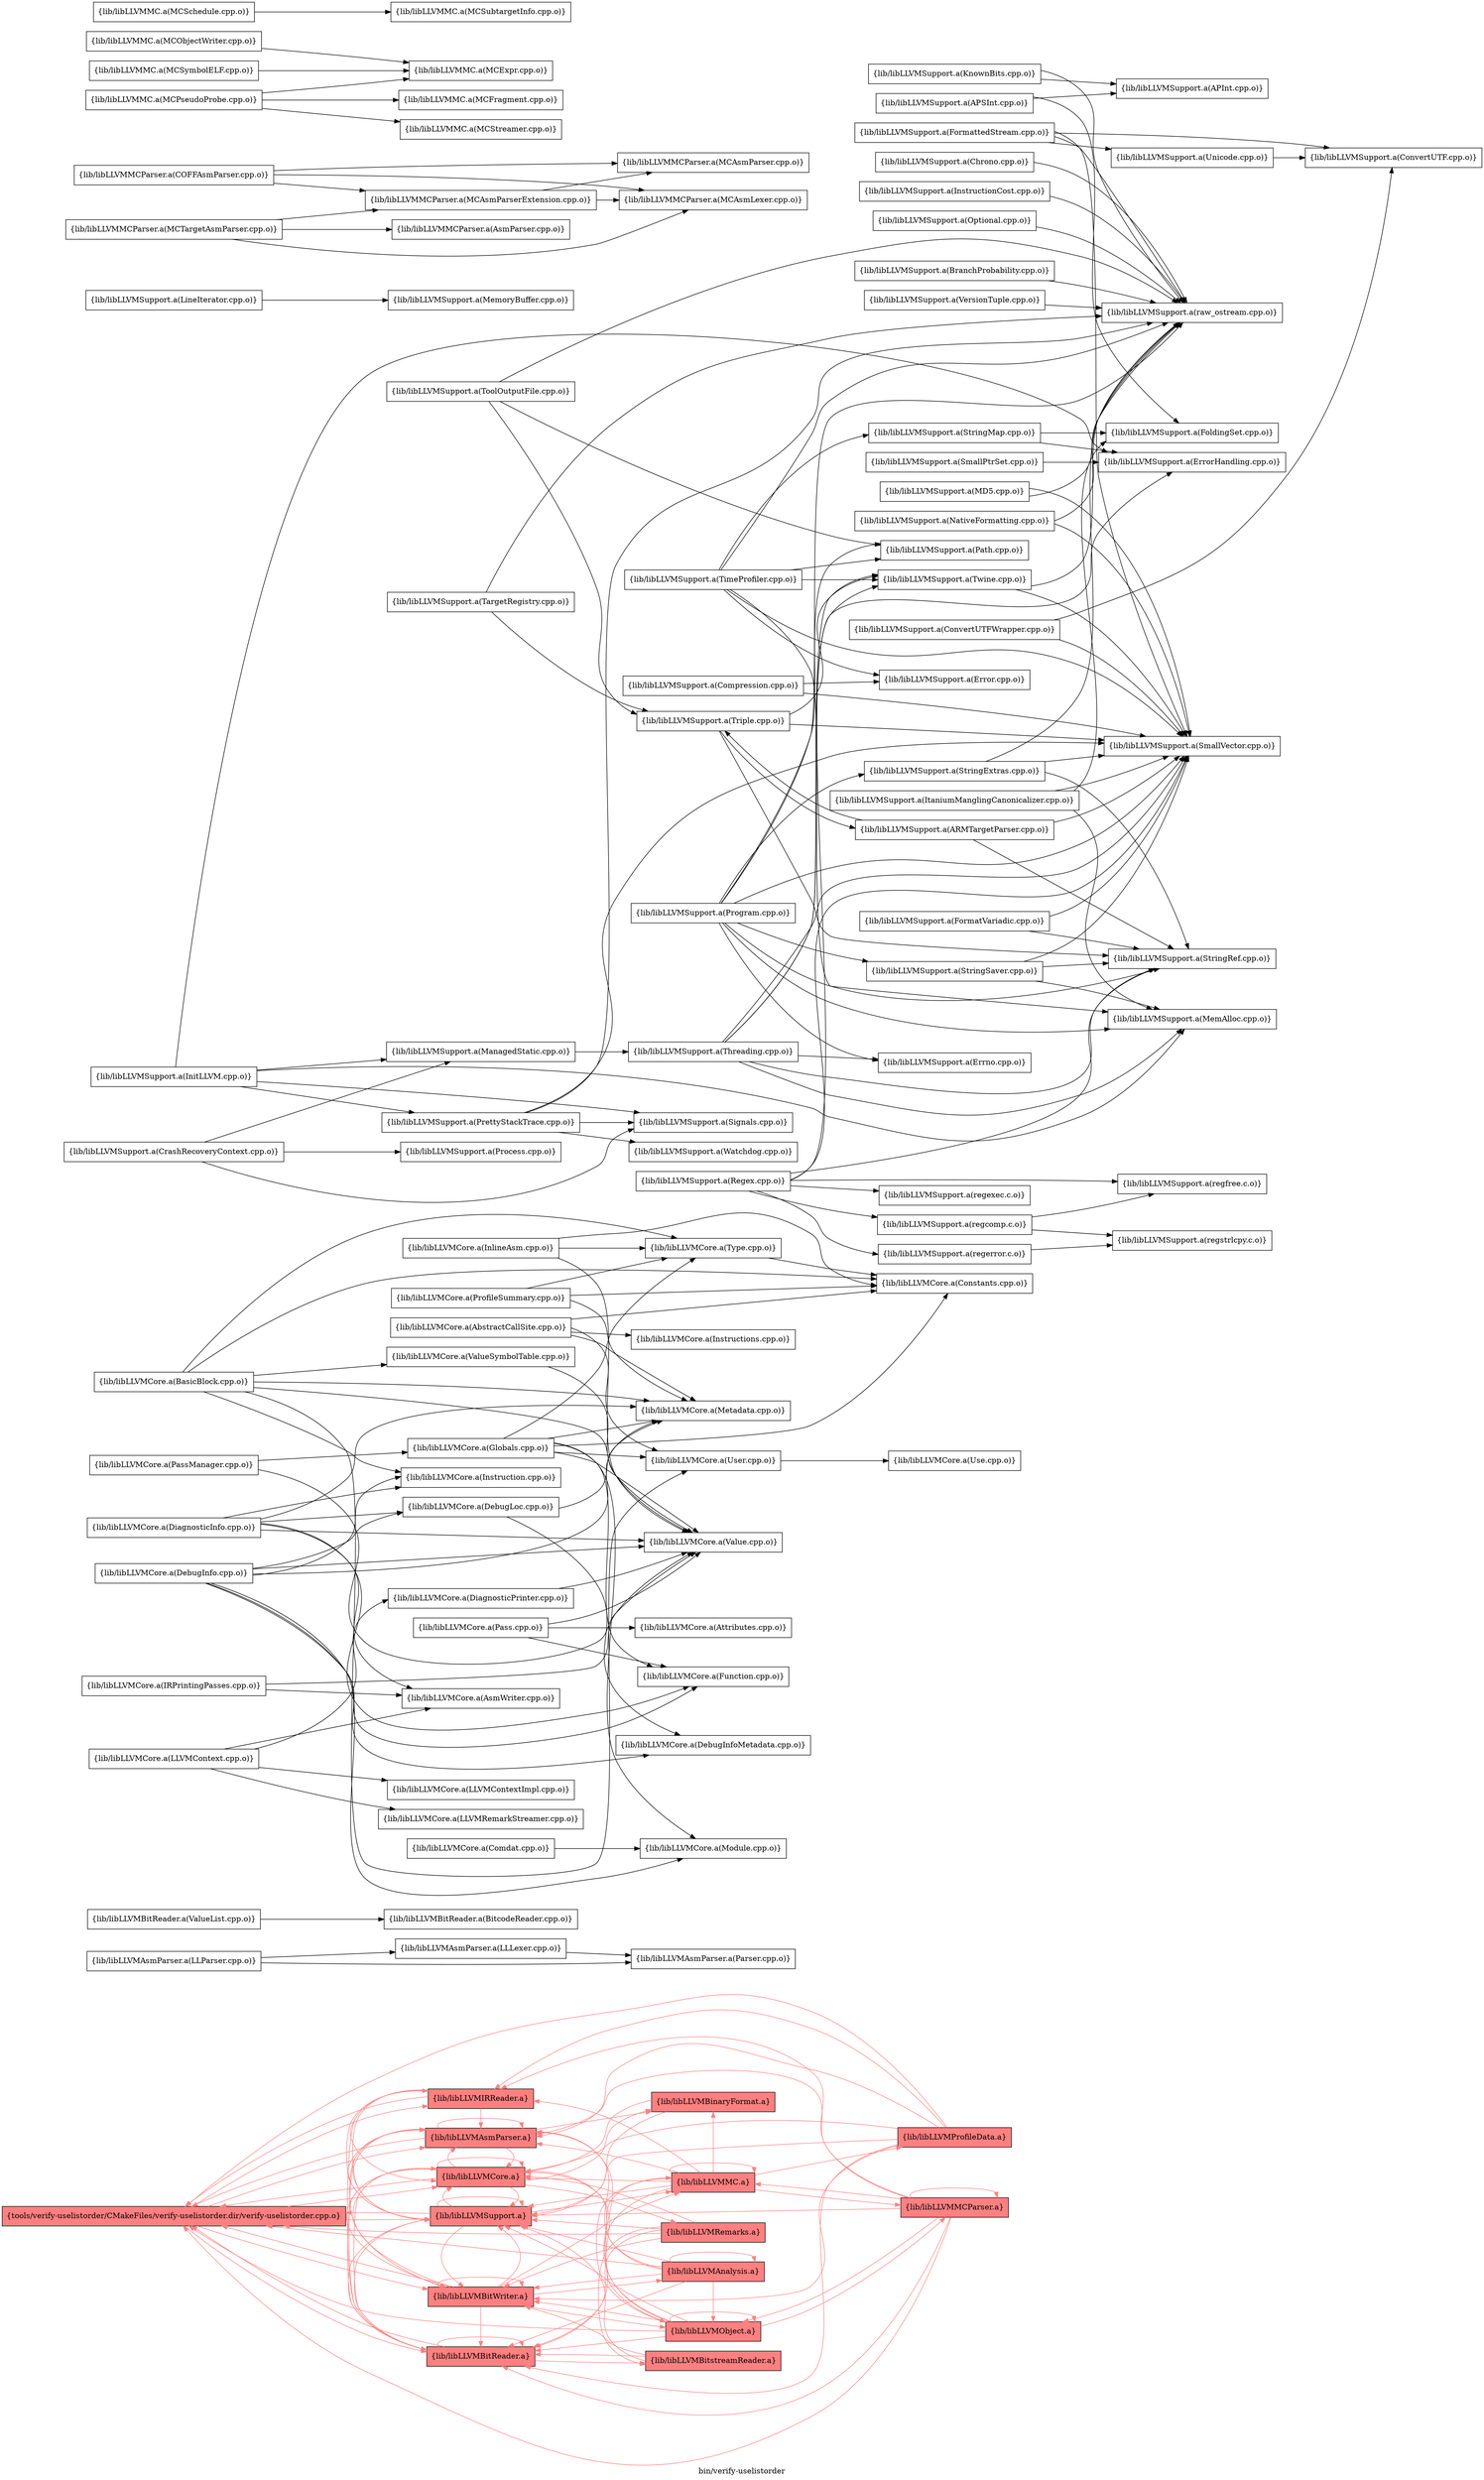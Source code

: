 digraph "bin/verify-uselistorder" {
	label="bin/verify-uselistorder";
	rankdir="LR"
	{ rank=same; Node0x5617551eb2e8;  }
	{ rank=same; Node0x5617551ed188; Node0x5617551ecc88; Node0x5617551eb248; Node0x5617551ead48; Node0x5617551ebc48; Node0x5617551eb748;  }
	{ rank=same; Node0x5617551f1698; Node0x5617551f0d38; Node0x5617551e9d08; Node0x5617551ea708; Node0x5617551f3448; Node0x5617551f1148;  }

	Node0x5617551eb2e8 [shape=record,shape=box,style=filled,fillcolor="1.000000 0.5 1",group=1,label="{tools/verify-uselistorder/CMakeFiles/verify-uselistorder.dir/verify-uselistorder.cpp.o}"];
	Node0x5617551eb2e8 -> Node0x5617551ed188[color="1.000000 0.5 1"];
	Node0x5617551eb2e8 -> Node0x5617551ecc88[color="1.000000 0.5 1"];
	Node0x5617551eb2e8 -> Node0x5617551eb248[color="1.000000 0.5 1"];
	Node0x5617551eb2e8 -> Node0x5617551ead48[color="1.000000 0.5 1"];
	Node0x5617551eb2e8 -> Node0x5617551ebc48[color="1.000000 0.5 1"];
	Node0x5617551eb2e8 -> Node0x5617551eb748[color="1.000000 0.5 1"];
	Node0x5617551ed188 [shape=record,shape=box,style=filled,fillcolor="1.000000 0.5 1",group=1,label="{lib/libLLVMAsmParser.a}"];
	Node0x5617551ed188 -> Node0x5617551eb2e8[color="1.000000 0.5 1"];
	Node0x5617551ed188 -> Node0x5617551ed188[color="1.000000 0.5 1"];
	Node0x5617551ed188 -> Node0x5617551ead48[color="1.000000 0.5 1"];
	Node0x5617551ed188 -> Node0x5617551eb748[color="1.000000 0.5 1"];
	Node0x5617551ed188 -> Node0x5617551f1698[color="1.000000 0.5 1"];
	Node0x5617551ecc88 [shape=record,shape=box,style=filled,fillcolor="1.000000 0.5 1",group=1,label="{lib/libLLVMBitReader.a}"];
	Node0x5617551ecc88 -> Node0x5617551eb2e8[color="1.000000 0.5 1"];
	Node0x5617551ecc88 -> Node0x5617551ed188[color="1.000000 0.5 1"];
	Node0x5617551ecc88 -> Node0x5617551ecc88[color="1.000000 0.5 1"];
	Node0x5617551ecc88 -> Node0x5617551ead48[color="1.000000 0.5 1"];
	Node0x5617551ecc88 -> Node0x5617551eb748[color="1.000000 0.5 1"];
	Node0x5617551ecc88 -> Node0x5617551f0d38[color="1.000000 0.5 1"];
	Node0x5617551eb248 [shape=record,shape=box,style=filled,fillcolor="1.000000 0.5 1",group=1,label="{lib/libLLVMBitWriter.a}"];
	Node0x5617551eb248 -> Node0x5617551eb2e8[color="1.000000 0.5 1"];
	Node0x5617551eb248 -> Node0x5617551ed188[color="1.000000 0.5 1"];
	Node0x5617551eb248 -> Node0x5617551ecc88[color="1.000000 0.5 1"];
	Node0x5617551eb248 -> Node0x5617551eb248[color="1.000000 0.5 1"];
	Node0x5617551eb248 -> Node0x5617551ead48[color="1.000000 0.5 1"];
	Node0x5617551eb248 -> Node0x5617551eb748[color="1.000000 0.5 1"];
	Node0x5617551eb248 -> Node0x5617551e9d08[color="1.000000 0.5 1"];
	Node0x5617551eb248 -> Node0x5617551ea708[color="1.000000 0.5 1"];
	Node0x5617551eb248 -> Node0x5617551f3448[color="1.000000 0.5 1"];
	Node0x5617551ead48 [shape=record,shape=box,style=filled,fillcolor="1.000000 0.5 1",group=1,label="{lib/libLLVMCore.a}"];
	Node0x5617551ead48 -> Node0x5617551eb2e8[color="1.000000 0.5 1"];
	Node0x5617551ead48 -> Node0x5617551ed188[color="1.000000 0.5 1"];
	Node0x5617551ead48 -> Node0x5617551eb248[color="1.000000 0.5 1"];
	Node0x5617551ead48 -> Node0x5617551ead48[color="1.000000 0.5 1"];
	Node0x5617551ead48 -> Node0x5617551eb748[color="1.000000 0.5 1"];
	Node0x5617551ead48 -> Node0x5617551f1698[color="1.000000 0.5 1"];
	Node0x5617551ead48 -> Node0x5617551ecc88[color="1.000000 0.5 1"];
	Node0x5617551ead48 -> Node0x5617551f1148[color="1.000000 0.5 1"];
	Node0x5617551ebc48 [shape=record,shape=box,style=filled,fillcolor="1.000000 0.5 1",group=1,label="{lib/libLLVMIRReader.a}"];
	Node0x5617551ebc48 -> Node0x5617551eb2e8[color="1.000000 0.5 1"];
	Node0x5617551ebc48 -> Node0x5617551ed188[color="1.000000 0.5 1"];
	Node0x5617551ebc48 -> Node0x5617551ecc88[color="1.000000 0.5 1"];
	Node0x5617551ebc48 -> Node0x5617551ead48[color="1.000000 0.5 1"];
	Node0x5617551ebc48 -> Node0x5617551eb748[color="1.000000 0.5 1"];
	Node0x5617551eb748 [shape=record,shape=box,style=filled,fillcolor="1.000000 0.5 1",group=1,label="{lib/libLLVMSupport.a}"];
	Node0x5617551eb748 -> Node0x5617551ed188[color="1.000000 0.5 1"];
	Node0x5617551eb748 -> Node0x5617551ecc88[color="1.000000 0.5 1"];
	Node0x5617551eb748 -> Node0x5617551ead48[color="1.000000 0.5 1"];
	Node0x5617551eb748 -> Node0x5617551eb748[color="1.000000 0.5 1"];
	Node0x5617551eb748 -> Node0x5617551eb2e8[color="1.000000 0.5 1"];
	Node0x5617551eb748 -> Node0x5617551ebc48[color="1.000000 0.5 1"];
	Node0x5617551eb748 -> Node0x5617551eb248[color="1.000000 0.5 1"];
	Node0x5617551eb748 -> Node0x5617551f3448[color="1.000000 0.5 1"];
	Node0x5617551eab18 [shape=record,shape=box,group=0,label="{lib/libLLVMAsmParser.a(LLLexer.cpp.o)}"];
	Node0x5617551eab18 -> Node0x5617551e9e98;
	Node0x5617551e9e98 [shape=record,shape=box,group=0,label="{lib/libLLVMAsmParser.a(Parser.cpp.o)}"];
	Node0x5617551f2d18 [shape=record,shape=box,group=0,label="{lib/libLLVMAsmParser.a(LLParser.cpp.o)}"];
	Node0x5617551f2d18 -> Node0x5617551e9e98;
	Node0x5617551f2d18 -> Node0x5617551eab18;
	Node0x5617551f1698 [shape=record,shape=box,style=filled,fillcolor="1.000000 0.5 1",group=1,label="{lib/libLLVMBinaryFormat.a}"];
	Node0x5617551f1698 -> Node0x5617551ead48[color="1.000000 0.5 1"];
	Node0x5617551f1698 -> Node0x5617551eb748[color="1.000000 0.5 1"];
	Node0x5617551f0d38 [shape=record,shape=box,style=filled,fillcolor="1.000000 0.5 1",group=1,label="{lib/libLLVMBitstreamReader.a}"];
	Node0x5617551f0d38 -> Node0x5617551ecc88[color="1.000000 0.5 1"];
	Node0x5617551f0d38 -> Node0x5617551eb248[color="1.000000 0.5 1"];
	Node0x5617551f0d38 -> Node0x5617551eb748[color="1.000000 0.5 1"];
	Node0x5617551f30d8 [shape=record,shape=box,group=0,label="{lib/libLLVMBitReader.a(ValueList.cpp.o)}"];
	Node0x5617551f30d8 -> Node0x5617551f3498;
	Node0x5617551f3498 [shape=record,shape=box,group=0,label="{lib/libLLVMBitReader.a(BitcodeReader.cpp.o)}"];
	Node0x5617551e9d08 [shape=record,shape=box,style=filled,fillcolor="1.000000 0.5 1",group=1,label="{lib/libLLVMAnalysis.a}"];
	Node0x5617551e9d08 -> Node0x5617551eb2e8[color="1.000000 0.5 1"];
	Node0x5617551e9d08 -> Node0x5617551ed188[color="1.000000 0.5 1"];
	Node0x5617551e9d08 -> Node0x5617551ead48[color="1.000000 0.5 1"];
	Node0x5617551e9d08 -> Node0x5617551eb748[color="1.000000 0.5 1"];
	Node0x5617551e9d08 -> Node0x5617551ea708[color="1.000000 0.5 1"];
	Node0x5617551e9d08 -> Node0x5617551ecc88[color="1.000000 0.5 1"];
	Node0x5617551e9d08 -> Node0x5617551eb248[color="1.000000 0.5 1"];
	Node0x5617551e9d08 -> Node0x5617551e9d08[color="1.000000 0.5 1"];
	Node0x5617551ea708 [shape=record,shape=box,style=filled,fillcolor="1.000000 0.5 1",group=1,label="{lib/libLLVMObject.a}"];
	Node0x5617551ea708 -> Node0x5617551eb2e8[color="1.000000 0.5 1"];
	Node0x5617551ea708 -> Node0x5617551ed188[color="1.000000 0.5 1"];
	Node0x5617551ea708 -> Node0x5617551eb248[color="1.000000 0.5 1"];
	Node0x5617551ea708 -> Node0x5617551ead48[color="1.000000 0.5 1"];
	Node0x5617551ea708 -> Node0x5617551eb748[color="1.000000 0.5 1"];
	Node0x5617551ea708 -> Node0x5617551ea708[color="1.000000 0.5 1"];
	Node0x5617551ea708 -> Node0x5617551f3448[color="1.000000 0.5 1"];
	Node0x5617551ea708 -> Node0x5617551f2ef8[color="1.000000 0.5 1"];
	Node0x5617551ea708 -> Node0x5617551ecc88[color="1.000000 0.5 1"];
	Node0x5617551f3448 [shape=record,shape=box,style=filled,fillcolor="1.000000 0.5 1",group=1,label="{lib/libLLVMMC.a}"];
	Node0x5617551f3448 -> Node0x5617551ead48[color="1.000000 0.5 1"];
	Node0x5617551f3448 -> Node0x5617551eb748[color="1.000000 0.5 1"];
	Node0x5617551f3448 -> Node0x5617551ea708[color="1.000000 0.5 1"];
	Node0x5617551f3448 -> Node0x5617551f3448[color="1.000000 0.5 1"];
	Node0x5617551f3448 -> Node0x5617551ed188[color="1.000000 0.5 1"];
	Node0x5617551f3448 -> Node0x5617551ecc88[color="1.000000 0.5 1"];
	Node0x5617551f3448 -> Node0x5617551ebc48[color="1.000000 0.5 1"];
	Node0x5617551f3448 -> Node0x5617551eac58[color="1.000000 0.5 1"];
	Node0x5617551f3448 -> Node0x5617551f2ef8[color="1.000000 0.5 1"];
	Node0x5617551f3448 -> Node0x5617551f1698[color="1.000000 0.5 1"];
	Node0x5617551f0978 [shape=record,shape=box,group=0,label="{lib/libLLVMCore.a(BasicBlock.cpp.o)}"];
	Node0x5617551f0978 -> Node0x5617551ec9b8;
	Node0x5617551f0978 -> Node0x5617551eb798;
	Node0x5617551f0978 -> Node0x5617551f1648;
	Node0x5617551f0978 -> Node0x5617551e9b28;
	Node0x5617551f0978 -> Node0x5617551eb158;
	Node0x5617551f0978 -> Node0x5617551ebdd8;
	Node0x5617551f0978 -> Node0x5617551edef8;
	Node0x5617551ec9b8 [shape=record,shape=box,group=0,label="{lib/libLLVMCore.a(Constants.cpp.o)}"];
	Node0x5617551eb798 [shape=record,shape=box,group=0,label="{lib/libLLVMCore.a(Instruction.cpp.o)}"];
	Node0x5617551f1648 [shape=record,shape=box,group=0,label="{lib/libLLVMCore.a(Metadata.cpp.o)}"];
	Node0x5617551e9b28 [shape=record,shape=box,group=0,label="{lib/libLLVMCore.a(Type.cpp.o)}"];
	Node0x5617551e9b28 -> Node0x5617551ec9b8;
	Node0x5617551eb158 [shape=record,shape=box,group=0,label="{lib/libLLVMCore.a(User.cpp.o)}"];
	Node0x5617551eb158 -> Node0x5617551ea4d8;
	Node0x5617551ebdd8 [shape=record,shape=box,group=0,label="{lib/libLLVMCore.a(Value.cpp.o)}"];
	Node0x5617551edef8 [shape=record,shape=box,group=0,label="{lib/libLLVMCore.a(ValueSymbolTable.cpp.o)}"];
	Node0x5617551edef8 -> Node0x5617551ebdd8;
	Node0x5617551efcf8 [shape=record,shape=box,group=0,label="{lib/libLLVMCore.a(Comdat.cpp.o)}"];
	Node0x5617551efcf8 -> Node0x5617551f1378;
	Node0x5617551f1378 [shape=record,shape=box,group=0,label="{lib/libLLVMCore.a(Module.cpp.o)}"];
	Node0x5617551ed598 [shape=record,shape=box,group=0,label="{lib/libLLVMCore.a(DebugInfo.cpp.o)}"];
	Node0x5617551ed598 -> Node0x5617551ee4e8;
	Node0x5617551ed598 -> Node0x5617551ee948;
	Node0x5617551ed598 -> Node0x5617551f0248;
	Node0x5617551ed598 -> Node0x5617551eb798;
	Node0x5617551ed598 -> Node0x5617551f1648;
	Node0x5617551ed598 -> Node0x5617551f1378;
	Node0x5617551ed598 -> Node0x5617551ebdd8;
	Node0x5617551ee4e8 [shape=record,shape=box,group=0,label="{lib/libLLVMCore.a(DebugInfoMetadata.cpp.o)}"];
	Node0x5617551ee948 [shape=record,shape=box,group=0,label="{lib/libLLVMCore.a(DebugLoc.cpp.o)}"];
	Node0x5617551ee948 -> Node0x5617551ee4e8;
	Node0x5617551ee948 -> Node0x5617551f1648;
	Node0x5617551f0248 [shape=record,shape=box,group=0,label="{lib/libLLVMCore.a(Function.cpp.o)}"];
	Node0x5617551efa28 [shape=record,shape=box,group=0,label="{lib/libLLVMCore.a(DiagnosticInfo.cpp.o)}"];
	Node0x5617551efa28 -> Node0x5617551ef708;
	Node0x5617551efa28 -> Node0x5617551ee948;
	Node0x5617551efa28 -> Node0x5617551f0248;
	Node0x5617551efa28 -> Node0x5617551eb798;
	Node0x5617551efa28 -> Node0x5617551f1648;
	Node0x5617551efa28 -> Node0x5617551ebdd8;
	Node0x5617551ef708 [shape=record,shape=box,group=0,label="{lib/libLLVMCore.a(AsmWriter.cpp.o)}"];
	Node0x5617551efe38 [shape=record,shape=box,group=0,label="{lib/libLLVMCore.a(AbstractCallSite.cpp.o)}"];
	Node0x5617551efe38 -> Node0x5617551ec9b8;
	Node0x5617551efe38 -> Node0x5617551ec968;
	Node0x5617551efe38 -> Node0x5617551f1648;
	Node0x5617551efe38 -> Node0x5617551eb158;
	Node0x5617551ec968 [shape=record,shape=box,group=0,label="{lib/libLLVMCore.a(Instructions.cpp.o)}"];
	Node0x5617551f15f8 [shape=record,shape=box,group=0,label="{lib/libLLVMCore.a(Globals.cpp.o)}"];
	Node0x5617551f15f8 -> Node0x5617551ec9b8;
	Node0x5617551f15f8 -> Node0x5617551f0248;
	Node0x5617551f15f8 -> Node0x5617551f1648;
	Node0x5617551f15f8 -> Node0x5617551f1378;
	Node0x5617551f15f8 -> Node0x5617551e9b28;
	Node0x5617551f15f8 -> Node0x5617551eb158;
	Node0x5617551f15f8 -> Node0x5617551ebdd8;
	Node0x5617551eaf28 [shape=record,shape=box,group=0,label="{lib/libLLVMCore.a(InlineAsm.cpp.o)}"];
	Node0x5617551eaf28 -> Node0x5617551ec9b8;
	Node0x5617551eaf28 -> Node0x5617551e9b28;
	Node0x5617551eaf28 -> Node0x5617551ebdd8;
	Node0x5617551ecb98 [shape=record,shape=box,group=0,label="{lib/libLLVMCore.a(LLVMContext.cpp.o)}"];
	Node0x5617551ecb98 -> Node0x5617551ef708;
	Node0x5617551ecb98 -> Node0x5617551edd18;
	Node0x5617551ecb98 -> Node0x5617551ee498;
	Node0x5617551ecb98 -> Node0x5617551eebc8;
	Node0x5617551edd18 [shape=record,shape=box,group=0,label="{lib/libLLVMCore.a(DiagnosticPrinter.cpp.o)}"];
	Node0x5617551edd18 -> Node0x5617551ebdd8;
	Node0x5617551ee498 [shape=record,shape=box,group=0,label="{lib/libLLVMCore.a(LLVMContextImpl.cpp.o)}"];
	Node0x5617551eebc8 [shape=record,shape=box,group=0,label="{lib/libLLVMCore.a(LLVMRemarkStreamer.cpp.o)}"];
	Node0x5617551f1148 [shape=record,shape=box,style=filled,fillcolor="1.000000 0.5 1",group=1,label="{lib/libLLVMRemarks.a}"];
	Node0x5617551f1148 -> Node0x5617551eb748[color="1.000000 0.5 1"];
	Node0x5617551f1148 -> Node0x5617551ecc88[color="1.000000 0.5 1"];
	Node0x5617551f1148 -> Node0x5617551eb248[color="1.000000 0.5 1"];
	Node0x5617551f1148 -> Node0x5617551ead48[color="1.000000 0.5 1"];
	Node0x5617551f1148 -> Node0x5617551eb2e8[color="1.000000 0.5 1"];
	Node0x5617551f1148 -> Node0x5617551f0d38[color="1.000000 0.5 1"];
	Node0x5617551f3308 [shape=record,shape=box,group=0,label="{lib/libLLVMCore.a(ProfileSummary.cpp.o)}"];
	Node0x5617551f3308 -> Node0x5617551ec9b8;
	Node0x5617551f3308 -> Node0x5617551f1648;
	Node0x5617551f3308 -> Node0x5617551e9b28;
	Node0x5617551ea4d8 [shape=record,shape=box,group=0,label="{lib/libLLVMCore.a(Use.cpp.o)}"];
	Node0x5617551eab68 [shape=record,shape=box,group=0,label="{lib/libLLVMCore.a(Pass.cpp.o)}"];
	Node0x5617551eab68 -> Node0x5617551ee9e8;
	Node0x5617551eab68 -> Node0x5617551f0248;
	Node0x5617551eab68 -> Node0x5617551ebdd8;
	Node0x5617551ee9e8 [shape=record,shape=box,group=0,label="{lib/libLLVMCore.a(Attributes.cpp.o)}"];
	Node0x5617551e9bc8 [shape=record,shape=box,group=0,label="{lib/libLLVMCore.a(IRPrintingPasses.cpp.o)}"];
	Node0x5617551e9bc8 -> Node0x5617551ef708;
	Node0x5617551e9bc8 -> Node0x5617551ebdd8;
	Node0x5617551ebf18 [shape=record,shape=box,group=0,label="{lib/libLLVMCore.a(PassManager.cpp.o)}"];
	Node0x5617551ebf18 -> Node0x5617551f15f8;
	Node0x5617551ebf18 -> Node0x5617551ebdd8;
	Node0x5617551ee088 [shape=record,shape=box,group=0,label="{lib/libLLVMSupport.a(APSInt.cpp.o)}"];
	Node0x5617551ee088 -> Node0x5617551ed868;
	Node0x5617551ee088 -> Node0x5617551efa78;
	Node0x5617551ed868 [shape=record,shape=box,group=0,label="{lib/libLLVMSupport.a(APInt.cpp.o)}"];
	Node0x5617551efa78 [shape=record,shape=box,group=0,label="{lib/libLLVMSupport.a(FoldingSet.cpp.o)}"];
	Node0x5617551ea028 [shape=record,shape=box,group=0,label="{lib/libLLVMSupport.a(Chrono.cpp.o)}"];
	Node0x5617551ea028 -> Node0x5617551ef398;
	Node0x5617551ef398 [shape=record,shape=box,group=0,label="{lib/libLLVMSupport.a(raw_ostream.cpp.o)}"];
	Node0x5617551ea758 [shape=record,shape=box,group=0,label="{lib/libLLVMSupport.a(ConvertUTFWrapper.cpp.o)}"];
	Node0x5617551ea758 -> Node0x5617551eaed8;
	Node0x5617551ea758 -> Node0x5617551f1468;
	Node0x5617551eaed8 [shape=record,shape=box,group=0,label="{lib/libLLVMSupport.a(ConvertUTF.cpp.o)}"];
	Node0x5617551f1468 [shape=record,shape=box,group=0,label="{lib/libLLVMSupport.a(SmallVector.cpp.o)}"];
	Node0x5617551eedf8 [shape=record,shape=box,group=0,label="{lib/libLLVMSupport.a(FormattedStream.cpp.o)}"];
	Node0x5617551eedf8 -> Node0x5617551eaed8;
	Node0x5617551eedf8 -> Node0x5617551f1468;
	Node0x5617551eedf8 -> Node0x5617551ec3c8;
	Node0x5617551eedf8 -> Node0x5617551ef398;
	Node0x5617551ec3c8 [shape=record,shape=box,group=0,label="{lib/libLLVMSupport.a(Unicode.cpp.o)}"];
	Node0x5617551ec3c8 -> Node0x5617551eaed8;
	Node0x5617551eec18 [shape=record,shape=box,group=0,label="{lib/libLLVMSupport.a(FormatVariadic.cpp.o)}"];
	Node0x5617551eec18 -> Node0x5617551f1468;
	Node0x5617551eec18 -> Node0x5617551f1cd8;
	Node0x5617551f1cd8 [shape=record,shape=box,group=0,label="{lib/libLLVMSupport.a(StringRef.cpp.o)}"];
	Node0x5617551eda48 [shape=record,shape=box,group=0,label="{lib/libLLVMSupport.a(InitLLVM.cpp.o)}"];
	Node0x5617551eda48 -> Node0x5617551f00b8;
	Node0x5617551eda48 -> Node0x5617551ecbe8;
	Node0x5617551eda48 -> Node0x5617551ec418;
	Node0x5617551eda48 -> Node0x5617551eefd8;
	Node0x5617551eda48 -> Node0x5617551f0608;
	Node0x5617551f00b8 [shape=record,shape=box,group=0,label="{lib/libLLVMSupport.a(ErrorHandling.cpp.o)}"];
	Node0x5617551ecbe8 [shape=record,shape=box,group=0,label="{lib/libLLVMSupport.a(ManagedStatic.cpp.o)}"];
	Node0x5617551ecbe8 -> Node0x5617551ef028;
	Node0x5617551ec418 [shape=record,shape=box,group=0,label="{lib/libLLVMSupport.a(MemAlloc.cpp.o)}"];
	Node0x5617551eefd8 [shape=record,shape=box,group=0,label="{lib/libLLVMSupport.a(PrettyStackTrace.cpp.o)}"];
	Node0x5617551eefd8 -> Node0x5617551f1468;
	Node0x5617551eefd8 -> Node0x5617551ef398;
	Node0x5617551eefd8 -> Node0x5617551f0608;
	Node0x5617551eefd8 -> Node0x5617551ee858;
	Node0x5617551f0608 [shape=record,shape=box,group=0,label="{lib/libLLVMSupport.a(Signals.cpp.o)}"];
	Node0x5617551ed228 [shape=record,shape=box,group=0,label="{lib/libLLVMSupport.a(InstructionCost.cpp.o)}"];
	Node0x5617551ed228 -> Node0x5617551ef398;
	Node0x5617551ef028 [shape=record,shape=box,group=0,label="{lib/libLLVMSupport.a(Threading.cpp.o)}"];
	Node0x5617551ef028 -> Node0x5617551f00b8;
	Node0x5617551ef028 -> Node0x5617551ec418;
	Node0x5617551ef028 -> Node0x5617551f1468;
	Node0x5617551ef028 -> Node0x5617551f1cd8;
	Node0x5617551ef028 -> Node0x5617551f09c8;
	Node0x5617551ef028 -> Node0x5617551f0ba8;
	Node0x5617551ef528 [shape=record,shape=box,group=0,label="{lib/libLLVMSupport.a(MD5.cpp.o)}"];
	Node0x5617551ef528 -> Node0x5617551f1468;
	Node0x5617551ef528 -> Node0x5617551ef398;
	Node0x5617551efc58 [shape=record,shape=box,group=0,label="{lib/libLLVMSupport.a(NativeFormatting.cpp.o)}"];
	Node0x5617551efc58 -> Node0x5617551f1468;
	Node0x5617551efc58 -> Node0x5617551ef398;
	Node0x5617551ee858 [shape=record,shape=box,group=0,label="{lib/libLLVMSupport.a(Watchdog.cpp.o)}"];
	Node0x5617551efed8 [shape=record,shape=box,group=0,label="{lib/libLLVMSupport.a(Regex.cpp.o)}"];
	Node0x5617551efed8 -> Node0x5617551f1468;
	Node0x5617551efed8 -> Node0x5617551f1cd8;
	Node0x5617551efed8 -> Node0x5617551f09c8;
	Node0x5617551efed8 -> Node0x5617551eec68;
	Node0x5617551efed8 -> Node0x5617551f3718;
	Node0x5617551efed8 -> Node0x5617551f2f48;
	Node0x5617551efed8 -> Node0x5617551f2728;
	Node0x5617551f09c8 [shape=record,shape=box,group=0,label="{lib/libLLVMSupport.a(Twine.cpp.o)}"];
	Node0x5617551f09c8 -> Node0x5617551f1468;
	Node0x5617551f09c8 -> Node0x5617551ef398;
	Node0x5617551eec68 [shape=record,shape=box,group=0,label="{lib/libLLVMSupport.a(regcomp.c.o)}"];
	Node0x5617551eec68 -> Node0x5617551f2728;
	Node0x5617551eec68 -> Node0x5617551f2048;
	Node0x5617551f3718 [shape=record,shape=box,group=0,label="{lib/libLLVMSupport.a(regerror.c.o)}"];
	Node0x5617551f3718 -> Node0x5617551f2048;
	Node0x5617551f2f48 [shape=record,shape=box,group=0,label="{lib/libLLVMSupport.a(regexec.c.o)}"];
	Node0x5617551f2728 [shape=record,shape=box,group=0,label="{lib/libLLVMSupport.a(regfree.c.o)}"];
	Node0x5617551f2188 [shape=record,shape=box,group=0,label="{lib/libLLVMSupport.a(SmallPtrSet.cpp.o)}"];
	Node0x5617551f2188 -> Node0x5617551f00b8;
	Node0x5617551f2778 [shape=record,shape=box,group=0,label="{lib/libLLVMSupport.a(StringExtras.cpp.o)}"];
	Node0x5617551f2778 -> Node0x5617551f1468;
	Node0x5617551f2778 -> Node0x5617551f1cd8;
	Node0x5617551f2778 -> Node0x5617551ef398;
	Node0x5617551eae88 [shape=record,shape=box,group=0,label="{lib/libLLVMSupport.a(StringMap.cpp.o)}"];
	Node0x5617551eae88 -> Node0x5617551f00b8;
	Node0x5617551eae88 -> Node0x5617551efa78;
	Node0x5617551f1fa8 [shape=record,shape=box,group=0,label="{lib/libLLVMSupport.a(StringSaver.cpp.o)}"];
	Node0x5617551f1fa8 -> Node0x5617551ec418;
	Node0x5617551f1fa8 -> Node0x5617551f1468;
	Node0x5617551f1fa8 -> Node0x5617551f1cd8;
	Node0x5617551f1558 [shape=record,shape=box,group=0,label="{lib/libLLVMSupport.a(TimeProfiler.cpp.o)}"];
	Node0x5617551f1558 -> Node0x5617551eb928;
	Node0x5617551f1558 -> Node0x5617551ec418;
	Node0x5617551f1558 -> Node0x5617551f1468;
	Node0x5617551f1558 -> Node0x5617551eae88;
	Node0x5617551f1558 -> Node0x5617551f09c8;
	Node0x5617551f1558 -> Node0x5617551ef398;
	Node0x5617551f1558 -> Node0x5617551f1dc8;
	Node0x5617551eb928 [shape=record,shape=box,group=0,label="{lib/libLLVMSupport.a(Error.cpp.o)}"];
	Node0x5617551f1dc8 [shape=record,shape=box,group=0,label="{lib/libLLVMSupport.a(Path.cpp.o)}"];
	Node0x5617551ef758 [shape=record,shape=box,group=0,label="{lib/libLLVMSupport.a(ToolOutputFile.cpp.o)}"];
	Node0x5617551ef758 -> Node0x5617551eeee8;
	Node0x5617551ef758 -> Node0x5617551ef398;
	Node0x5617551ef758 -> Node0x5617551f1dc8;
	Node0x5617551eeee8 [shape=record,shape=box,group=0,label="{lib/libLLVMSupport.a(Triple.cpp.o)}"];
	Node0x5617551eeee8 -> Node0x5617551f1468;
	Node0x5617551eeee8 -> Node0x5617551f1cd8;
	Node0x5617551eeee8 -> Node0x5617551f1008;
	Node0x5617551eeee8 -> Node0x5617551f09c8;
	Node0x5617551f1008 [shape=record,shape=box,group=0,label="{lib/libLLVMSupport.a(ARMTargetParser.cpp.o)}"];
	Node0x5617551f1008 -> Node0x5617551f1468;
	Node0x5617551f1008 -> Node0x5617551f1cd8;
	Node0x5617551f1008 -> Node0x5617551eeee8;
	Node0x5617551f2048 [shape=record,shape=box,group=0,label="{lib/libLLVMSupport.a(regstrlcpy.c.o)}"];
	Node0x5617551f1238 [shape=record,shape=box,group=0,label="{lib/libLLVMSupport.a(CrashRecoveryContext.cpp.o)}"];
	Node0x5617551f1238 -> Node0x5617551ecbe8;
	Node0x5617551f1238 -> Node0x5617551f23b8;
	Node0x5617551f1238 -> Node0x5617551f0608;
	Node0x5617551f23b8 [shape=record,shape=box,group=0,label="{lib/libLLVMSupport.a(Process.cpp.o)}"];
	Node0x5617551f0a68 [shape=record,shape=box,group=0,label="{lib/libLLVMSupport.a(Program.cpp.o)}"];
	Node0x5617551f0a68 -> Node0x5617551ec418;
	Node0x5617551f0a68 -> Node0x5617551f1468;
	Node0x5617551f0a68 -> Node0x5617551f2778;
	Node0x5617551f0a68 -> Node0x5617551f1fa8;
	Node0x5617551f0a68 -> Node0x5617551f1cd8;
	Node0x5617551f0a68 -> Node0x5617551ef398;
	Node0x5617551f0a68 -> Node0x5617551f1dc8;
	Node0x5617551f0a68 -> Node0x5617551f0ba8;
	Node0x5617551f0ba8 [shape=record,shape=box,group=0,label="{lib/libLLVMSupport.a(Errno.cpp.o)}"];
	Node0x5617551ef3e8 [shape=record,shape=box,group=0,label="{lib/libLLVMSupport.a(TargetRegistry.cpp.o)}"];
	Node0x5617551ef3e8 -> Node0x5617551eeee8;
	Node0x5617551ef3e8 -> Node0x5617551ef398;
	Node0x5617551ee448 [shape=record,shape=box,group=0,label="{lib/libLLVMSupport.a(KnownBits.cpp.o)}"];
	Node0x5617551ee448 -> Node0x5617551ed868;
	Node0x5617551ee448 -> Node0x5617551ef398;
	Node0x5617551f01a8 [shape=record,shape=box,group=0,label="{lib/libLLVMSupport.a(Optional.cpp.o)}"];
	Node0x5617551f01a8 -> Node0x5617551ef398;
	Node0x5617551ef7a8 [shape=record,shape=box,group=0,label="{lib/libLLVMSupport.a(BranchProbability.cpp.o)}"];
	Node0x5617551ef7a8 -> Node0x5617551ef398;
	Node0x5617551eac58 [shape=record,shape=box,style=filled,fillcolor="1.000000 0.5 1",group=1,label="{lib/libLLVMProfileData.a}"];
	Node0x5617551eac58 -> Node0x5617551eb2e8[color="1.000000 0.5 1"];
	Node0x5617551eac58 -> Node0x5617551ecc88[color="1.000000 0.5 1"];
	Node0x5617551eac58 -> Node0x5617551ead48[color="1.000000 0.5 1"];
	Node0x5617551eac58 -> Node0x5617551eb748[color="1.000000 0.5 1"];
	Node0x5617551eac58 -> Node0x5617551ed188[color="1.000000 0.5 1"];
	Node0x5617551eac58 -> Node0x5617551eb248[color="1.000000 0.5 1"];
	Node0x5617551eac58 -> Node0x5617551ebc48[color="1.000000 0.5 1"];
	Node0x5617551f33a8 [shape=record,shape=box,group=0,label="{lib/libLLVMSupport.a(Compression.cpp.o)}"];
	Node0x5617551f33a8 -> Node0x5617551eb928;
	Node0x5617551f33a8 -> Node0x5617551f1468;
	Node0x5617551ea668 [shape=record,shape=box,group=0,label="{lib/libLLVMSupport.a(ItaniumManglingCanonicalizer.cpp.o)}"];
	Node0x5617551ea668 -> Node0x5617551efa78;
	Node0x5617551ea668 -> Node0x5617551ec418;
	Node0x5617551ea668 -> Node0x5617551f1468;
	Node0x5617551ea898 [shape=record,shape=box,group=0,label="{lib/libLLVMSupport.a(LineIterator.cpp.o)}"];
	Node0x5617551ea898 -> Node0x5617551ebf68;
	Node0x5617551ebf68 [shape=record,shape=box,group=0,label="{lib/libLLVMSupport.a(MemoryBuffer.cpp.o)}"];
	Node0x5617551f2ef8 [shape=record,shape=box,style=filled,fillcolor="1.000000 0.5 1",group=1,label="{lib/libLLVMMCParser.a}"];
	Node0x5617551f2ef8 -> Node0x5617551eb2e8[color="1.000000 0.5 1"];
	Node0x5617551f2ef8 -> Node0x5617551ed188[color="1.000000 0.5 1"];
	Node0x5617551f2ef8 -> Node0x5617551ecc88[color="1.000000 0.5 1"];
	Node0x5617551f2ef8 -> Node0x5617551eb748[color="1.000000 0.5 1"];
	Node0x5617551f2ef8 -> Node0x5617551ea708[color="1.000000 0.5 1"];
	Node0x5617551f2ef8 -> Node0x5617551f2ef8[color="1.000000 0.5 1"];
	Node0x5617551f2ef8 -> Node0x5617551f3448[color="1.000000 0.5 1"];
	Node0x5617551f2ef8 -> Node0x5617551ebc48[color="1.000000 0.5 1"];
	Node0x5617551ed548 [shape=record,shape=box,group=0,label="{lib/libLLVMMCParser.a(COFFAsmParser.cpp.o)}"];
	Node0x5617551ed548 -> Node0x5617551f0dd8;
	Node0x5617551ed548 -> Node0x5617551f0ab8;
	Node0x5617551ed548 -> Node0x5617551eea88;
	Node0x5617551f0dd8 [shape=record,shape=box,group=0,label="{lib/libLLVMMCParser.a(MCAsmLexer.cpp.o)}"];
	Node0x5617551f0ab8 [shape=record,shape=box,group=0,label="{lib/libLLVMMCParser.a(MCAsmParser.cpp.o)}"];
	Node0x5617551eea88 [shape=record,shape=box,group=0,label="{lib/libLLVMMCParser.a(MCAsmParserExtension.cpp.o)}"];
	Node0x5617551eea88 -> Node0x5617551f0dd8;
	Node0x5617551eea88 -> Node0x5617551f0ab8;
	Node0x5617551efb18 [shape=record,shape=box,group=0,label="{lib/libLLVMMCParser.a(MCTargetAsmParser.cpp.o)}"];
	Node0x5617551efb18 -> Node0x5617551ef0c8;
	Node0x5617551efb18 -> Node0x5617551f0dd8;
	Node0x5617551efb18 -> Node0x5617551eea88;
	Node0x5617551ef0c8 [shape=record,shape=box,group=0,label="{lib/libLLVMMCParser.a(AsmParser.cpp.o)}"];
	Node0x5617551f1d28 [shape=record,shape=box,group=0,label="{lib/libLLVMMC.a(MCObjectWriter.cpp.o)}"];
	Node0x5617551f1d28 -> Node0x5617551eafc8;
	Node0x5617551eafc8 [shape=record,shape=box,group=0,label="{lib/libLLVMMC.a(MCExpr.cpp.o)}"];
	Node0x5617551efe88 [shape=record,shape=box,group=0,label="{lib/libLLVMMC.a(MCPseudoProbe.cpp.o)}"];
	Node0x5617551efe88 -> Node0x5617551eafc8;
	Node0x5617551efe88 -> Node0x5617551f3128;
	Node0x5617551efe88 -> Node0x5617551f2408;
	Node0x5617551f3128 [shape=record,shape=box,group=0,label="{lib/libLLVMMC.a(MCFragment.cpp.o)}"];
	Node0x5617551f2408 [shape=record,shape=box,group=0,label="{lib/libLLVMMC.a(MCStreamer.cpp.o)}"];
	Node0x5617551f2958 [shape=record,shape=box,group=0,label="{lib/libLLVMMC.a(MCSchedule.cpp.o)}"];
	Node0x5617551f2958 -> Node0x5617551f2ae8;
	Node0x5617551f2ae8 [shape=record,shape=box,group=0,label="{lib/libLLVMMC.a(MCSubtargetInfo.cpp.o)}"];
	Node0x5617551ea258 [shape=record,shape=box,group=0,label="{lib/libLLVMMC.a(MCSymbolELF.cpp.o)}"];
	Node0x5617551ea258 -> Node0x5617551eafc8;
	Node0x5617551e9a88 [shape=record,shape=box,group=0,label="{lib/libLLVMSupport.a(VersionTuple.cpp.o)}"];
	Node0x5617551e9a88 -> Node0x5617551ef398;
}
